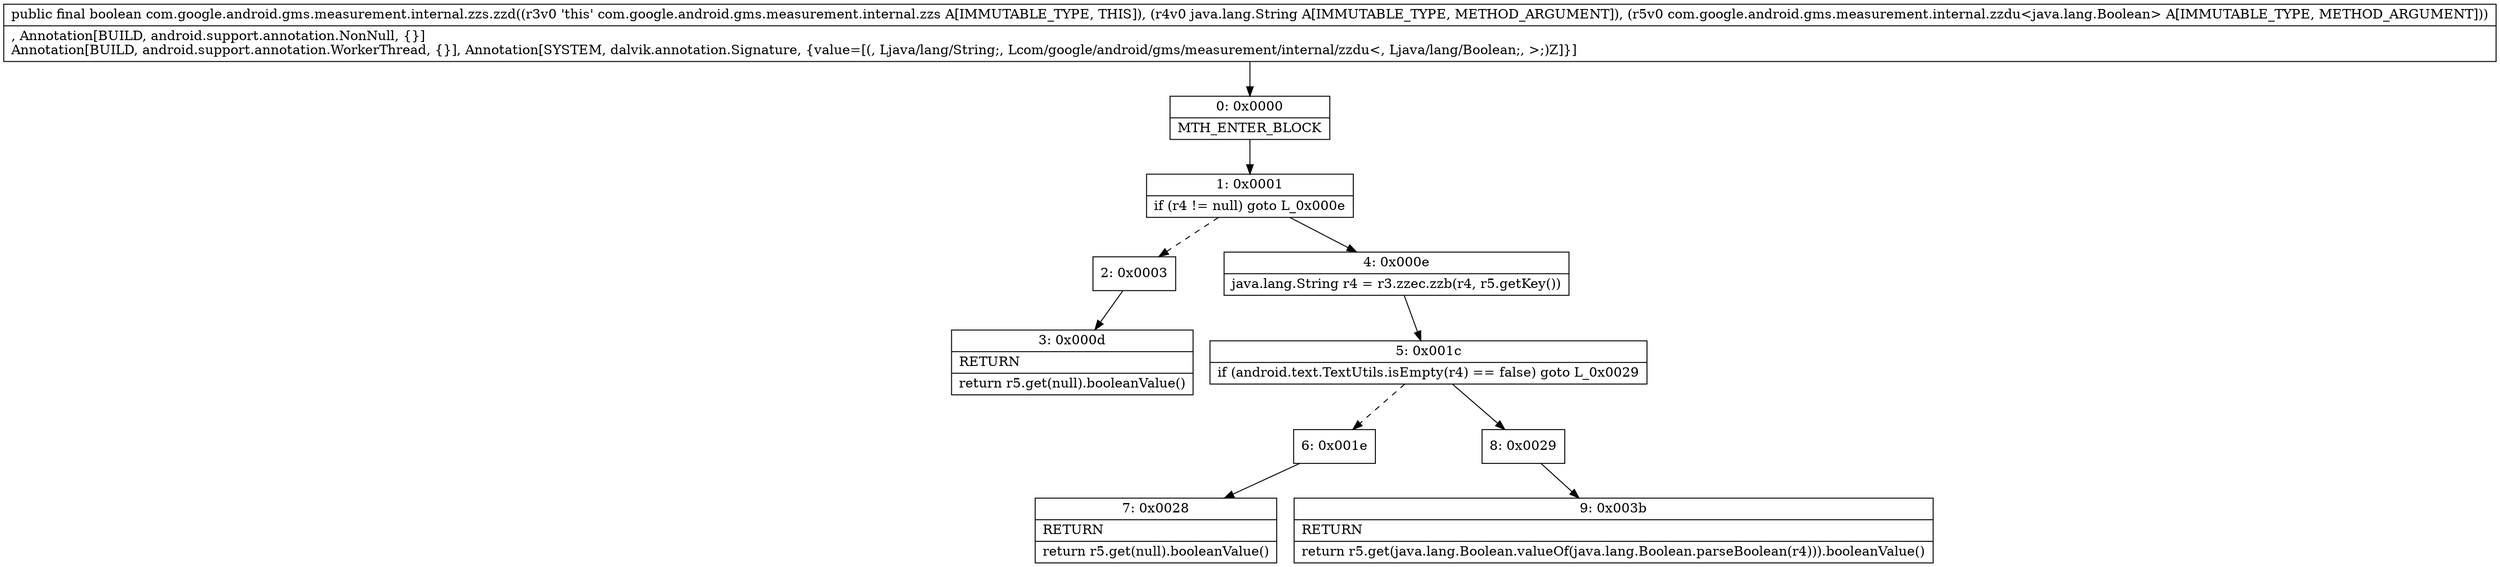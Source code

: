 digraph "CFG forcom.google.android.gms.measurement.internal.zzs.zzd(Ljava\/lang\/String;Lcom\/google\/android\/gms\/measurement\/internal\/zzdu;)Z" {
Node_0 [shape=record,label="{0\:\ 0x0000|MTH_ENTER_BLOCK\l}"];
Node_1 [shape=record,label="{1\:\ 0x0001|if (r4 != null) goto L_0x000e\l}"];
Node_2 [shape=record,label="{2\:\ 0x0003}"];
Node_3 [shape=record,label="{3\:\ 0x000d|RETURN\l|return r5.get(null).booleanValue()\l}"];
Node_4 [shape=record,label="{4\:\ 0x000e|java.lang.String r4 = r3.zzec.zzb(r4, r5.getKey())\l}"];
Node_5 [shape=record,label="{5\:\ 0x001c|if (android.text.TextUtils.isEmpty(r4) == false) goto L_0x0029\l}"];
Node_6 [shape=record,label="{6\:\ 0x001e}"];
Node_7 [shape=record,label="{7\:\ 0x0028|RETURN\l|return r5.get(null).booleanValue()\l}"];
Node_8 [shape=record,label="{8\:\ 0x0029}"];
Node_9 [shape=record,label="{9\:\ 0x003b|RETURN\l|return r5.get(java.lang.Boolean.valueOf(java.lang.Boolean.parseBoolean(r4))).booleanValue()\l}"];
MethodNode[shape=record,label="{public final boolean com.google.android.gms.measurement.internal.zzs.zzd((r3v0 'this' com.google.android.gms.measurement.internal.zzs A[IMMUTABLE_TYPE, THIS]), (r4v0 java.lang.String A[IMMUTABLE_TYPE, METHOD_ARGUMENT]), (r5v0 com.google.android.gms.measurement.internal.zzdu\<java.lang.Boolean\> A[IMMUTABLE_TYPE, METHOD_ARGUMENT]))  | , Annotation[BUILD, android.support.annotation.NonNull, \{\}]\lAnnotation[BUILD, android.support.annotation.WorkerThread, \{\}], Annotation[SYSTEM, dalvik.annotation.Signature, \{value=[(, Ljava\/lang\/String;, Lcom\/google\/android\/gms\/measurement\/internal\/zzdu\<, Ljava\/lang\/Boolean;, \>;)Z]\}]\l}"];
MethodNode -> Node_0;
Node_0 -> Node_1;
Node_1 -> Node_2[style=dashed];
Node_1 -> Node_4;
Node_2 -> Node_3;
Node_4 -> Node_5;
Node_5 -> Node_6[style=dashed];
Node_5 -> Node_8;
Node_6 -> Node_7;
Node_8 -> Node_9;
}

